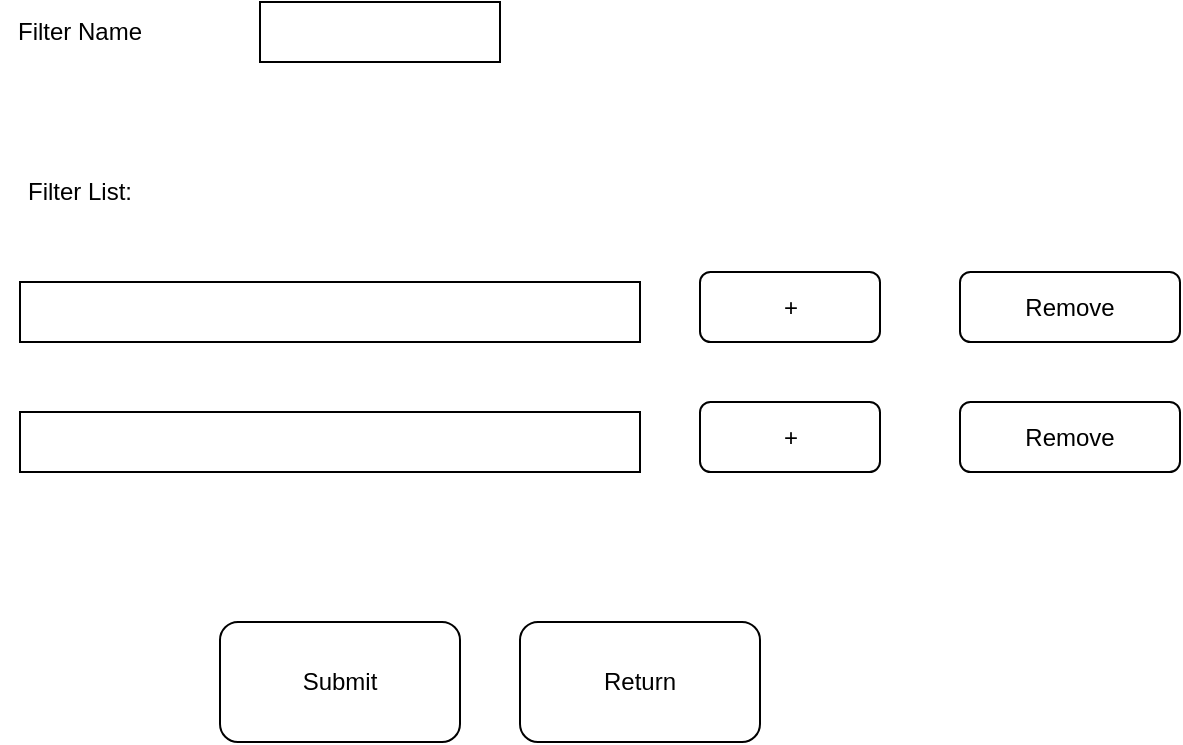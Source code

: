 <mxfile>
    <diagram id="_z3b1_0215TVTrfl68Lb" name="Page-1">
        <mxGraphModel dx="986" dy="347" grid="1" gridSize="10" guides="1" tooltips="1" connect="1" arrows="1" fold="1" page="1" pageScale="1" pageWidth="827" pageHeight="1169" math="0" shadow="0">
            <root>
                <mxCell id="0"/>
                <mxCell id="1" parent="0"/>
                <mxCell id="2" value="" style="rounded=0;whiteSpace=wrap;html=1;" vertex="1" parent="1">
                    <mxGeometry x="180" y="40" width="120" height="30" as="geometry"/>
                </mxCell>
                <mxCell id="3" value="Filter Name" style="text;html=1;strokeColor=none;fillColor=none;align=center;verticalAlign=middle;whiteSpace=wrap;rounded=0;" vertex="1" parent="1">
                    <mxGeometry x="50" y="40" width="80" height="30" as="geometry"/>
                </mxCell>
                <mxCell id="4" value="Filter List:" style="text;html=1;strokeColor=none;fillColor=none;align=center;verticalAlign=middle;whiteSpace=wrap;rounded=0;" vertex="1" parent="1">
                    <mxGeometry x="60" y="120" width="60" height="30" as="geometry"/>
                </mxCell>
                <mxCell id="18" value="Submit" style="rounded=1;whiteSpace=wrap;html=1;" vertex="1" parent="1">
                    <mxGeometry x="160" y="350" width="120" height="60" as="geometry"/>
                </mxCell>
                <mxCell id="20" value="Return" style="rounded=1;whiteSpace=wrap;html=1;" vertex="1" parent="1">
                    <mxGeometry x="310" y="350" width="120" height="60" as="geometry"/>
                </mxCell>
                <mxCell id="23" value="" style="group" vertex="1" connectable="0" parent="1">
                    <mxGeometry x="60" y="175" width="580" height="35" as="geometry"/>
                </mxCell>
                <mxCell id="12" value="" style="group" vertex="1" connectable="0" parent="23">
                    <mxGeometry width="430" height="35" as="geometry"/>
                </mxCell>
                <mxCell id="5" value="" style="rounded=0;whiteSpace=wrap;html=1;" vertex="1" parent="12">
                    <mxGeometry y="5" width="310" height="30" as="geometry"/>
                </mxCell>
                <mxCell id="9" value="" style="group" vertex="1" connectable="0" parent="12">
                    <mxGeometry x="340" width="90" height="35" as="geometry"/>
                </mxCell>
                <mxCell id="7" value="" style="rounded=1;whiteSpace=wrap;html=1;" vertex="1" parent="9">
                    <mxGeometry width="90" height="35" as="geometry"/>
                </mxCell>
                <mxCell id="6" value="+" style="text;html=1;strokeColor=none;fillColor=none;align=center;verticalAlign=middle;whiteSpace=wrap;rounded=0;" vertex="1" parent="9">
                    <mxGeometry x="22.5" y="8.75" width="45" height="17.5" as="geometry"/>
                </mxCell>
                <mxCell id="21" value="Remove" style="rounded=1;whiteSpace=wrap;html=1;" vertex="1" parent="23">
                    <mxGeometry x="470" width="110" height="35" as="geometry"/>
                </mxCell>
                <mxCell id="24" value="" style="group" vertex="1" connectable="0" parent="1">
                    <mxGeometry x="60" y="240" width="580" height="35" as="geometry"/>
                </mxCell>
                <mxCell id="13" value="" style="group" vertex="1" connectable="0" parent="24">
                    <mxGeometry width="430" height="35" as="geometry"/>
                </mxCell>
                <mxCell id="14" value="" style="rounded=0;whiteSpace=wrap;html=1;" vertex="1" parent="13">
                    <mxGeometry y="5" width="310" height="30" as="geometry"/>
                </mxCell>
                <mxCell id="15" value="" style="group" vertex="1" connectable="0" parent="13">
                    <mxGeometry x="340" width="90" height="35" as="geometry"/>
                </mxCell>
                <mxCell id="16" value="" style="rounded=1;whiteSpace=wrap;html=1;" vertex="1" parent="15">
                    <mxGeometry width="90" height="35" as="geometry"/>
                </mxCell>
                <mxCell id="17" value="+" style="text;html=1;strokeColor=none;fillColor=none;align=center;verticalAlign=middle;whiteSpace=wrap;rounded=0;" vertex="1" parent="15">
                    <mxGeometry x="22.5" y="8.75" width="45" height="17.5" as="geometry"/>
                </mxCell>
                <mxCell id="22" value="Remove" style="rounded=1;whiteSpace=wrap;html=1;" vertex="1" parent="24">
                    <mxGeometry x="470" width="110" height="35" as="geometry"/>
                </mxCell>
            </root>
        </mxGraphModel>
    </diagram>
</mxfile>